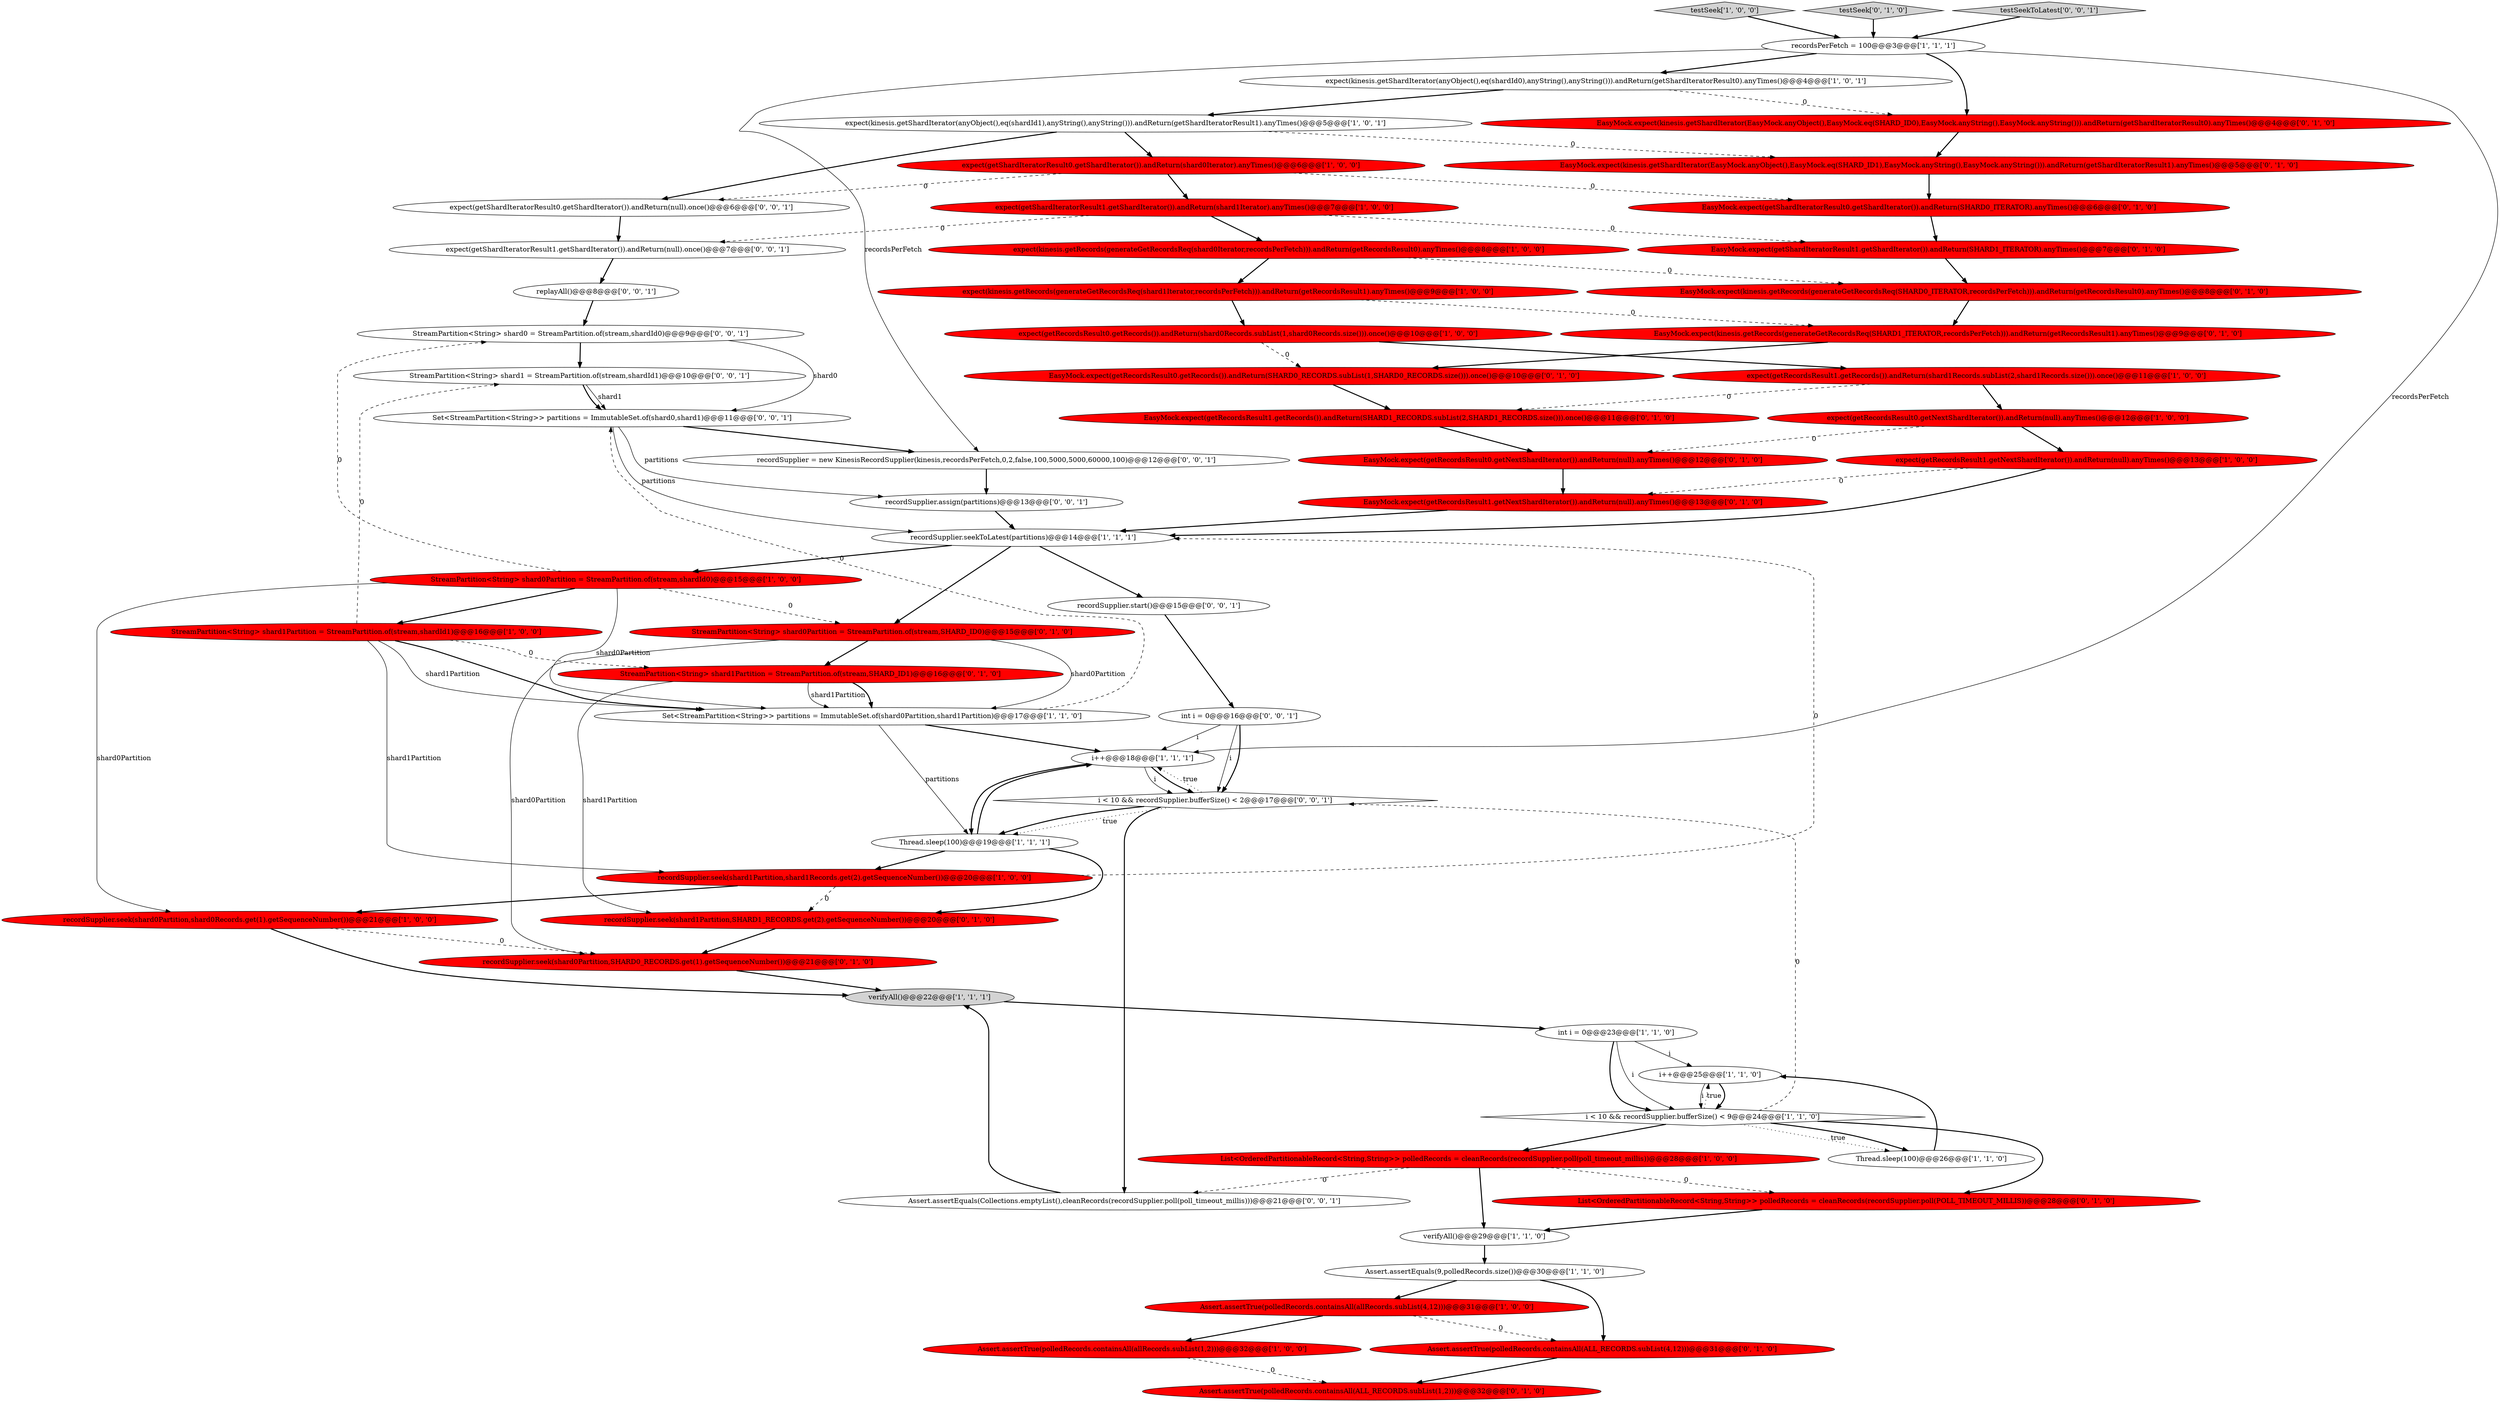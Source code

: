 digraph {
23 [style = filled, label = "expect(getShardIteratorResult1.getShardIterator()).andReturn(shard1Iterator).anyTimes()@@@7@@@['1', '0', '0']", fillcolor = red, shape = ellipse image = "AAA1AAABBB1BBB"];
35 [style = filled, label = "StreamPartition<String> shard0Partition = StreamPartition.of(stream,SHARD_ID0)@@@15@@@['0', '1', '0']", fillcolor = red, shape = ellipse image = "AAA1AAABBB2BBB"];
49 [style = filled, label = "recordSupplier.start()@@@15@@@['0', '0', '1']", fillcolor = white, shape = ellipse image = "AAA0AAABBB3BBB"];
16 [style = filled, label = "testSeek['1', '0', '0']", fillcolor = lightgray, shape = diamond image = "AAA0AAABBB1BBB"];
50 [style = filled, label = "StreamPartition<String> shard1 = StreamPartition.of(stream,shardId1)@@@10@@@['0', '0', '1']", fillcolor = white, shape = ellipse image = "AAA0AAABBB3BBB"];
4 [style = filled, label = "int i = 0@@@23@@@['1', '1', '0']", fillcolor = white, shape = ellipse image = "AAA0AAABBB1BBB"];
46 [style = filled, label = "EasyMock.expect(kinesis.getShardIterator(EasyMock.anyObject(),EasyMock.eq(SHARD_ID1),EasyMock.anyString(),EasyMock.anyString())).andReturn(getShardIteratorResult1).anyTimes()@@@5@@@['0', '1', '0']", fillcolor = red, shape = ellipse image = "AAA1AAABBB2BBB"];
24 [style = filled, label = "i++@@@25@@@['1', '1', '0']", fillcolor = white, shape = ellipse image = "AAA0AAABBB1BBB"];
6 [style = filled, label = "expect(kinesis.getRecords(generateGetRecordsReq(shard1Iterator,recordsPerFetch))).andReturn(getRecordsResult1).anyTimes()@@@9@@@['1', '0', '0']", fillcolor = red, shape = ellipse image = "AAA1AAABBB1BBB"];
36 [style = filled, label = "EasyMock.expect(getRecordsResult1.getRecords()).andReturn(SHARD1_RECORDS.subList(2,SHARD1_RECORDS.size())).once()@@@11@@@['0', '1', '0']", fillcolor = red, shape = ellipse image = "AAA1AAABBB2BBB"];
21 [style = filled, label = "Assert.assertTrue(polledRecords.containsAll(allRecords.subList(4,12)))@@@31@@@['1', '0', '0']", fillcolor = red, shape = ellipse image = "AAA1AAABBB1BBB"];
10 [style = filled, label = "expect(kinesis.getShardIterator(anyObject(),eq(shardId1),anyString(),anyString())).andReturn(getShardIteratorResult1).anyTimes()@@@5@@@['1', '0', '1']", fillcolor = white, shape = ellipse image = "AAA0AAABBB1BBB"];
3 [style = filled, label = "List<OrderedPartitionableRecord<String,String>> polledRecords = cleanRecords(recordSupplier.poll(poll_timeout_millis))@@@28@@@['1', '0', '0']", fillcolor = red, shape = ellipse image = "AAA1AAABBB1BBB"];
37 [style = filled, label = "testSeek['0', '1', '0']", fillcolor = lightgray, shape = diamond image = "AAA0AAABBB2BBB"];
15 [style = filled, label = "expect(getRecordsResult1.getRecords()).andReturn(shard1Records.subList(2,shard1Records.size())).once()@@@11@@@['1', '0', '0']", fillcolor = red, shape = ellipse image = "AAA1AAABBB1BBB"];
45 [style = filled, label = "EasyMock.expect(kinesis.getRecords(generateGetRecordsReq(SHARD1_ITERATOR,recordsPerFetch))).andReturn(getRecordsResult1).anyTimes()@@@9@@@['0', '1', '0']", fillcolor = red, shape = ellipse image = "AAA1AAABBB2BBB"];
11 [style = filled, label = "verifyAll()@@@29@@@['1', '1', '0']", fillcolor = white, shape = ellipse image = "AAA0AAABBB1BBB"];
29 [style = filled, label = "recordSupplier.seekToLatest(partitions)@@@14@@@['1', '1', '1']", fillcolor = white, shape = ellipse image = "AAA0AAABBB1BBB"];
5 [style = filled, label = "Thread.sleep(100)@@@26@@@['1', '1', '0']", fillcolor = white, shape = ellipse image = "AAA0AAABBB1BBB"];
26 [style = filled, label = "Set<StreamPartition<String>> partitions = ImmutableSet.of(shard0Partition,shard1Partition)@@@17@@@['1', '1', '0']", fillcolor = white, shape = ellipse image = "AAA0AAABBB1BBB"];
14 [style = filled, label = "i++@@@18@@@['1', '1', '1']", fillcolor = white, shape = ellipse image = "AAA0AAABBB1BBB"];
27 [style = filled, label = "recordSupplier.seek(shard1Partition,shard1Records.get(2).getSequenceNumber())@@@20@@@['1', '0', '0']", fillcolor = red, shape = ellipse image = "AAA1AAABBB1BBB"];
0 [style = filled, label = "i < 10 && recordSupplier.bufferSize() < 9@@@24@@@['1', '1', '0']", fillcolor = white, shape = diamond image = "AAA0AAABBB1BBB"];
19 [style = filled, label = "StreamPartition<String> shard0Partition = StreamPartition.of(stream,shardId0)@@@15@@@['1', '0', '0']", fillcolor = red, shape = ellipse image = "AAA1AAABBB1BBB"];
53 [style = filled, label = "i < 10 && recordSupplier.bufferSize() < 2@@@17@@@['0', '0', '1']", fillcolor = white, shape = diamond image = "AAA0AAABBB3BBB"];
20 [style = filled, label = "expect(getRecordsResult0.getNextShardIterator()).andReturn(null).anyTimes()@@@12@@@['1', '0', '0']", fillcolor = red, shape = ellipse image = "AAA1AAABBB1BBB"];
32 [style = filled, label = "EasyMock.expect(kinesis.getRecords(generateGetRecordsReq(SHARD0_ITERATOR,recordsPerFetch))).andReturn(getRecordsResult0).anyTimes()@@@8@@@['0', '1', '0']", fillcolor = red, shape = ellipse image = "AAA1AAABBB2BBB"];
52 [style = filled, label = "expect(getShardIteratorResult1.getShardIterator()).andReturn(null).once()@@@7@@@['0', '0', '1']", fillcolor = white, shape = ellipse image = "AAA0AAABBB3BBB"];
28 [style = filled, label = "recordsPerFetch = 100@@@3@@@['1', '1', '1']", fillcolor = white, shape = ellipse image = "AAA0AAABBB1BBB"];
58 [style = filled, label = "replayAll()@@@8@@@['0', '0', '1']", fillcolor = white, shape = ellipse image = "AAA0AAABBB3BBB"];
31 [style = filled, label = "StreamPartition<String> shard1Partition = StreamPartition.of(stream,SHARD_ID1)@@@16@@@['0', '1', '0']", fillcolor = red, shape = ellipse image = "AAA1AAABBB2BBB"];
40 [style = filled, label = "Assert.assertTrue(polledRecords.containsAll(ALL_RECORDS.subList(1,2)))@@@32@@@['0', '1', '0']", fillcolor = red, shape = ellipse image = "AAA1AAABBB2BBB"];
43 [style = filled, label = "EasyMock.expect(getRecordsResult0.getRecords()).andReturn(SHARD0_RECORDS.subList(1,SHARD0_RECORDS.size())).once()@@@10@@@['0', '1', '0']", fillcolor = red, shape = ellipse image = "AAA1AAABBB2BBB"];
7 [style = filled, label = "StreamPartition<String> shard1Partition = StreamPartition.of(stream,shardId1)@@@16@@@['1', '0', '0']", fillcolor = red, shape = ellipse image = "AAA1AAABBB1BBB"];
38 [style = filled, label = "List<OrderedPartitionableRecord<String,String>> polledRecords = cleanRecords(recordSupplier.poll(POLL_TIMEOUT_MILLIS))@@@28@@@['0', '1', '0']", fillcolor = red, shape = ellipse image = "AAA1AAABBB2BBB"];
56 [style = filled, label = "recordSupplier.assign(partitions)@@@13@@@['0', '0', '1']", fillcolor = white, shape = ellipse image = "AAA0AAABBB3BBB"];
44 [style = filled, label = "EasyMock.expect(kinesis.getShardIterator(EasyMock.anyObject(),EasyMock.eq(SHARD_ID0),EasyMock.anyString(),EasyMock.anyString())).andReturn(getShardIteratorResult0).anyTimes()@@@4@@@['0', '1', '0']", fillcolor = red, shape = ellipse image = "AAA1AAABBB2BBB"];
34 [style = filled, label = "recordSupplier.seek(shard1Partition,SHARD1_RECORDS.get(2).getSequenceNumber())@@@20@@@['0', '1', '0']", fillcolor = red, shape = ellipse image = "AAA1AAABBB2BBB"];
1 [style = filled, label = "expect(getRecordsResult0.getRecords()).andReturn(shard0Records.subList(1,shard0Records.size())).once()@@@10@@@['1', '0', '0']", fillcolor = red, shape = ellipse image = "AAA1AAABBB1BBB"];
25 [style = filled, label = "expect(kinesis.getRecords(generateGetRecordsReq(shard0Iterator,recordsPerFetch))).andReturn(getRecordsResult0).anyTimes()@@@8@@@['1', '0', '0']", fillcolor = red, shape = ellipse image = "AAA1AAABBB1BBB"];
60 [style = filled, label = "Assert.assertEquals(Collections.emptyList(),cleanRecords(recordSupplier.poll(poll_timeout_millis)))@@@21@@@['0', '0', '1']", fillcolor = white, shape = ellipse image = "AAA0AAABBB3BBB"];
41 [style = filled, label = "EasyMock.expect(getShardIteratorResult1.getShardIterator()).andReturn(SHARD1_ITERATOR).anyTimes()@@@7@@@['0', '1', '0']", fillcolor = red, shape = ellipse image = "AAA1AAABBB2BBB"];
2 [style = filled, label = "expect(kinesis.getShardIterator(anyObject(),eq(shardId0),anyString(),anyString())).andReturn(getShardIteratorResult0).anyTimes()@@@4@@@['1', '0', '1']", fillcolor = white, shape = ellipse image = "AAA0AAABBB1BBB"];
12 [style = filled, label = "Thread.sleep(100)@@@19@@@['1', '1', '1']", fillcolor = white, shape = ellipse image = "AAA0AAABBB1BBB"];
42 [style = filled, label = "EasyMock.expect(getShardIteratorResult0.getShardIterator()).andReturn(SHARD0_ITERATOR).anyTimes()@@@6@@@['0', '1', '0']", fillcolor = red, shape = ellipse image = "AAA1AAABBB2BBB"];
57 [style = filled, label = "StreamPartition<String> shard0 = StreamPartition.of(stream,shardId0)@@@9@@@['0', '0', '1']", fillcolor = white, shape = ellipse image = "AAA0AAABBB3BBB"];
33 [style = filled, label = "EasyMock.expect(getRecordsResult1.getNextShardIterator()).andReturn(null).anyTimes()@@@13@@@['0', '1', '0']", fillcolor = red, shape = ellipse image = "AAA1AAABBB2BBB"];
8 [style = filled, label = "recordSupplier.seek(shard0Partition,shard0Records.get(1).getSequenceNumber())@@@21@@@['1', '0', '0']", fillcolor = red, shape = ellipse image = "AAA1AAABBB1BBB"];
39 [style = filled, label = "EasyMock.expect(getRecordsResult0.getNextShardIterator()).andReturn(null).anyTimes()@@@12@@@['0', '1', '0']", fillcolor = red, shape = ellipse image = "AAA1AAABBB2BBB"];
51 [style = filled, label = "Set<StreamPartition<String>> partitions = ImmutableSet.of(shard0,shard1)@@@11@@@['0', '0', '1']", fillcolor = white, shape = ellipse image = "AAA0AAABBB3BBB"];
13 [style = filled, label = "expect(getRecordsResult1.getNextShardIterator()).andReturn(null).anyTimes()@@@13@@@['1', '0', '0']", fillcolor = red, shape = ellipse image = "AAA1AAABBB1BBB"];
9 [style = filled, label = "expect(getShardIteratorResult0.getShardIterator()).andReturn(shard0Iterator).anyTimes()@@@6@@@['1', '0', '0']", fillcolor = red, shape = ellipse image = "AAA1AAABBB1BBB"];
17 [style = filled, label = "Assert.assertEquals(9,polledRecords.size())@@@30@@@['1', '1', '0']", fillcolor = white, shape = ellipse image = "AAA0AAABBB1BBB"];
22 [style = filled, label = "verifyAll()@@@22@@@['1', '1', '1']", fillcolor = lightgray, shape = ellipse image = "AAA0AAABBB1BBB"];
18 [style = filled, label = "Assert.assertTrue(polledRecords.containsAll(allRecords.subList(1,2)))@@@32@@@['1', '0', '0']", fillcolor = red, shape = ellipse image = "AAA1AAABBB1BBB"];
47 [style = filled, label = "recordSupplier.seek(shard0Partition,SHARD0_RECORDS.get(1).getSequenceNumber())@@@21@@@['0', '1', '0']", fillcolor = red, shape = ellipse image = "AAA1AAABBB2BBB"];
30 [style = filled, label = "Assert.assertTrue(polledRecords.containsAll(ALL_RECORDS.subList(4,12)))@@@31@@@['0', '1', '0']", fillcolor = red, shape = ellipse image = "AAA1AAABBB2BBB"];
48 [style = filled, label = "recordSupplier = new KinesisRecordSupplier(kinesis,recordsPerFetch,0,2,false,100,5000,5000,60000,100)@@@12@@@['0', '0', '1']", fillcolor = white, shape = ellipse image = "AAA0AAABBB3BBB"];
55 [style = filled, label = "testSeekToLatest['0', '0', '1']", fillcolor = lightgray, shape = diamond image = "AAA0AAABBB3BBB"];
59 [style = filled, label = "int i = 0@@@16@@@['0', '0', '1']", fillcolor = white, shape = ellipse image = "AAA0AAABBB3BBB"];
54 [style = filled, label = "expect(getShardIteratorResult0.getShardIterator()).andReturn(null).once()@@@6@@@['0', '0', '1']", fillcolor = white, shape = ellipse image = "AAA0AAABBB3BBB"];
56->29 [style = bold, label=""];
42->41 [style = bold, label=""];
49->59 [style = bold, label=""];
19->8 [style = solid, label="shard0Partition"];
37->28 [style = bold, label=""];
0->5 [style = dotted, label="true"];
10->54 [style = bold, label=""];
60->22 [style = bold, label=""];
3->60 [style = dashed, label="0"];
25->6 [style = bold, label=""];
21->18 [style = bold, label=""];
22->4 [style = bold, label=""];
7->26 [style = bold, label=""];
21->30 [style = dashed, label="0"];
59->53 [style = solid, label="i"];
47->22 [style = bold, label=""];
44->46 [style = bold, label=""];
23->52 [style = dashed, label="0"];
51->48 [style = bold, label=""];
45->43 [style = bold, label=""];
14->53 [style = solid, label="i"];
15->20 [style = bold, label=""];
0->24 [style = dotted, label="true"];
30->40 [style = bold, label=""];
20->39 [style = dashed, label="0"];
31->26 [style = solid, label="shard1Partition"];
53->60 [style = bold, label=""];
17->21 [style = bold, label=""];
35->26 [style = solid, label="shard0Partition"];
0->3 [style = bold, label=""];
54->52 [style = bold, label=""];
46->42 [style = bold, label=""];
35->31 [style = bold, label=""];
23->25 [style = bold, label=""];
41->32 [style = bold, label=""];
50->51 [style = solid, label="shard1"];
1->43 [style = dashed, label="0"];
38->11 [style = bold, label=""];
24->0 [style = bold, label=""];
34->47 [style = bold, label=""];
3->38 [style = dashed, label="0"];
26->14 [style = bold, label=""];
3->11 [style = bold, label=""];
15->36 [style = dashed, label="0"];
0->38 [style = bold, label=""];
4->0 [style = bold, label=""];
8->22 [style = bold, label=""];
33->29 [style = bold, label=""];
52->58 [style = bold, label=""];
6->45 [style = dashed, label="0"];
12->14 [style = bold, label=""];
13->33 [style = dashed, label="0"];
11->17 [style = bold, label=""];
4->0 [style = solid, label="i"];
28->14 [style = solid, label="recordsPerFetch"];
29->35 [style = bold, label=""];
19->35 [style = dashed, label="0"];
27->8 [style = bold, label=""];
51->56 [style = solid, label="partitions"];
18->40 [style = dashed, label="0"];
7->27 [style = solid, label="shard1Partition"];
20->13 [style = bold, label=""];
7->31 [style = dashed, label="0"];
9->42 [style = dashed, label="0"];
43->36 [style = bold, label=""];
58->57 [style = bold, label=""];
28->48 [style = solid, label="recordsPerFetch"];
29->49 [style = bold, label=""];
2->10 [style = bold, label=""];
53->12 [style = dotted, label="true"];
51->29 [style = solid, label="partitions"];
36->39 [style = bold, label=""];
39->33 [style = bold, label=""];
59->53 [style = bold, label=""];
10->46 [style = dashed, label="0"];
6->1 [style = bold, label=""];
31->26 [style = bold, label=""];
27->29 [style = dashed, label="0"];
29->19 [style = bold, label=""];
53->14 [style = dotted, label="true"];
5->24 [style = bold, label=""];
10->9 [style = bold, label=""];
14->53 [style = bold, label=""];
12->27 [style = bold, label=""];
53->12 [style = bold, label=""];
31->34 [style = solid, label="shard1Partition"];
35->47 [style = solid, label="shard0Partition"];
0->5 [style = bold, label=""];
32->45 [style = bold, label=""];
24->0 [style = solid, label="i"];
8->47 [style = dashed, label="0"];
25->32 [style = dashed, label="0"];
26->51 [style = dashed, label="0"];
48->56 [style = bold, label=""];
57->50 [style = bold, label=""];
19->57 [style = dashed, label="0"];
1->15 [style = bold, label=""];
19->26 [style = solid, label="shard0Partition"];
0->53 [style = dashed, label="0"];
12->34 [style = bold, label=""];
17->30 [style = bold, label=""];
26->12 [style = solid, label="partitions"];
7->26 [style = solid, label="shard1Partition"];
4->24 [style = solid, label="i"];
9->23 [style = bold, label=""];
28->2 [style = bold, label=""];
13->29 [style = bold, label=""];
16->28 [style = bold, label=""];
57->51 [style = solid, label="shard0"];
50->51 [style = bold, label=""];
14->12 [style = bold, label=""];
28->44 [style = bold, label=""];
23->41 [style = dashed, label="0"];
59->14 [style = solid, label="i"];
7->50 [style = dashed, label="0"];
9->54 [style = dashed, label="0"];
19->7 [style = bold, label=""];
27->34 [style = dashed, label="0"];
55->28 [style = bold, label=""];
2->44 [style = dashed, label="0"];
}
